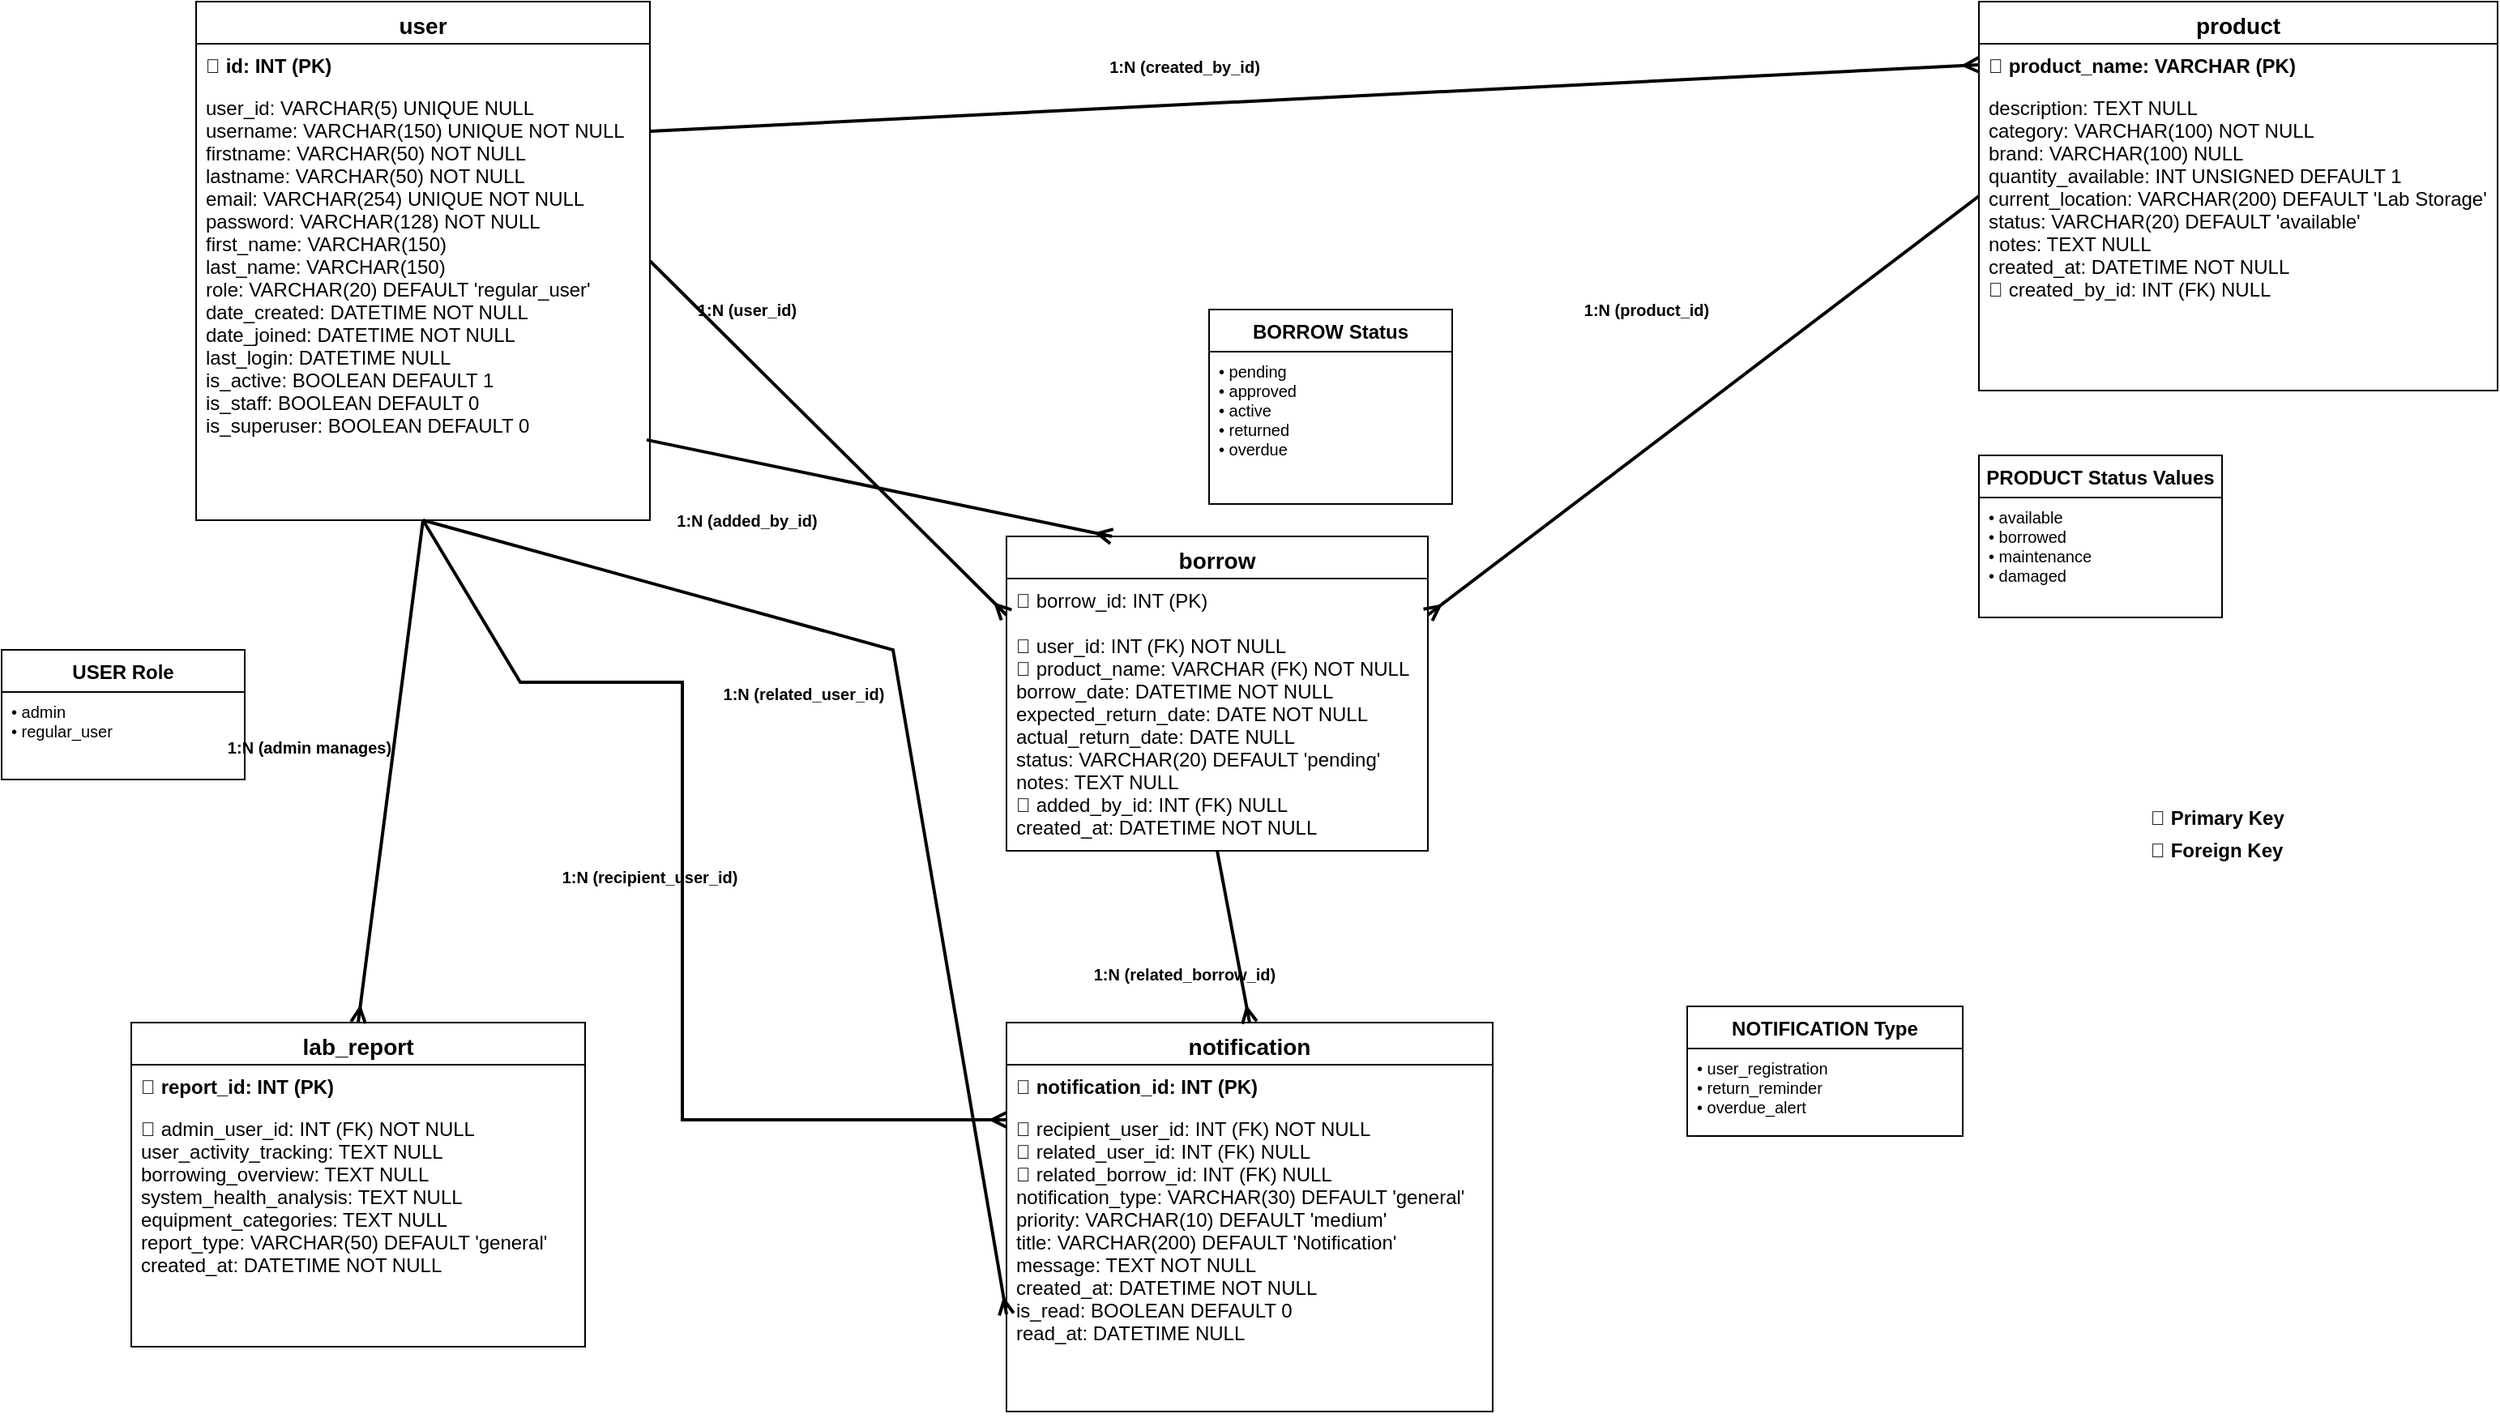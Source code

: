 <mxfile version="28.2.0">
  <diagram name="Lab Inventory Schema" id="lab-inventory-schema">
    <mxGraphModel dx="3560" dy="992" grid="1" gridSize="10" guides="1" tooltips="1" connect="1" arrows="1" fold="1" page="1" pageScale="1" pageWidth="1600" pageHeight="1200" math="0" shadow="0">
      <root>
        <mxCell id="0" />
        <mxCell id="1" parent="0" />
        <mxCell id="user-table" value="user" style="swimlane;fontStyle=1;align=center;verticalAlign=top;childLayout=stackLayout;horizontal=1;startSize=26;horizontalStack=0;resizeParent=1;resizeParentMax=0;resizeLast=0;collapsible=1;marginBottom=0;fontSize=14;labelBackgroundColor=none;" parent="1" vertex="1">
          <mxGeometry x="100" y="120" width="280" height="320" as="geometry" />
        </mxCell>
        <mxCell id="user-pk" value="🔑 id: INT (PK)" style="text;strokeColor=none;fillColor=none;align=left;verticalAlign=top;spacingLeft=4;spacingRight=4;overflow=hidden;rotatable=0;points=[[0,0.5],[1,0.5]];portConstraint=eastwest;fontStyle=1;labelBackgroundColor=none;" parent="user-table" vertex="1">
          <mxGeometry y="26" width="280" height="26" as="geometry" />
        </mxCell>
        <mxCell id="user-fields" value="user_id: VARCHAR(5) UNIQUE NULL&#xa;username: VARCHAR(150) UNIQUE NOT NULL&#xa;firstname: VARCHAR(50) NOT NULL&#xa;lastname: VARCHAR(50) NOT NULL&#xa;email: VARCHAR(254) UNIQUE NOT NULL&#xa;password: VARCHAR(128) NOT NULL&#xa;first_name: VARCHAR(150)&#xa;last_name: VARCHAR(150)&#xa;role: VARCHAR(20) DEFAULT &#39;regular_user&#39;&#xa;date_created: DATETIME NOT NULL&#xa;date_joined: DATETIME NOT NULL&#xa;last_login: DATETIME NULL&#xa;is_active: BOOLEAN DEFAULT 1&#xa;is_staff: BOOLEAN DEFAULT 0&#xa;is_superuser: BOOLEAN DEFAULT 0" style="text;strokeColor=none;fillColor=none;align=left;verticalAlign=top;spacingLeft=4;spacingRight=4;overflow=hidden;rotatable=0;points=[[0,0.5],[1,0.5]];portConstraint=eastwest;labelBackgroundColor=none;" parent="user-table" vertex="1">
          <mxGeometry y="52" width="280" height="268" as="geometry" />
        </mxCell>
        <mxCell id="product-table" value="product" style="swimlane;fontStyle=1;align=center;verticalAlign=top;childLayout=stackLayout;horizontal=1;startSize=26;horizontalStack=0;resizeParent=1;resizeParentMax=0;resizeLast=0;collapsible=1;marginBottom=0;fontSize=14;labelBackgroundColor=none;" parent="1" vertex="1">
          <mxGeometry x="1200" y="120" width="320" height="240" as="geometry" />
        </mxCell>
        <mxCell id="product-pk" value="🔑 product_name: VARCHAR (PK)" style="text;strokeColor=none;fillColor=none;align=left;verticalAlign=top;spacingLeft=4;spacingRight=4;overflow=hidden;rotatable=0;points=[[0,0.5],[1,0.5]];portConstraint=eastwest;fontStyle=1;labelBackgroundColor=none;" parent="product-table" vertex="1">
          <mxGeometry y="26" width="320" height="26" as="geometry" />
        </mxCell>
        <mxCell id="product-fields" value="description: TEXT NULL&#xa;category: VARCHAR(100) NOT NULL&#xa;brand: VARCHAR(100) NULL&#xa;quantity_available: INT UNSIGNED DEFAULT 1&#xa;current_location: VARCHAR(200) DEFAULT &#39;Lab Storage&#39;&#xa;status: VARCHAR(20) DEFAULT &#39;available&#39;&#xa;notes: TEXT NULL&#xa;created_at: DATETIME NOT NULL&#xa;🔗 created_by_id: INT (FK) NULL" style="text;strokeColor=none;fillColor=none;align=left;verticalAlign=top;spacingLeft=4;spacingRight=4;overflow=hidden;rotatable=0;points=[[0,0.5],[1,0.5]];portConstraint=eastwest;labelBackgroundColor=none;" parent="product-table" vertex="1">
          <mxGeometry y="52" width="320" height="188" as="geometry" />
        </mxCell>
        <mxCell id="borrow-table" value="borrow" style="swimlane;fontStyle=1;align=center;verticalAlign=top;childLayout=stackLayout;horizontal=1;startSize=26;horizontalStack=0;resizeParent=1;resizeParentMax=0;resizeLast=0;collapsible=1;marginBottom=0;fontSize=14;labelBackgroundColor=none;" parent="1" vertex="1">
          <mxGeometry x="600" y="450" width="260" height="194" as="geometry" />
        </mxCell>
        <mxCell id="borrow-fields" value="🔑 borrow_id: INT (PK)&#xa;&#xa;🔗 user_id: INT (FK) NOT NULL&#xa;🔗 product_name: VARCHAR (FK) NOT NULL&#xa;borrow_date: DATETIME NOT NULL&#xa;expected_return_date: DATE NOT NULL&#xa;actual_return_date: DATE NULL&#xa;status: VARCHAR(20) DEFAULT &#39;pending&#39;&#xa;notes: TEXT NULL&#xa;🔗 added_by_id: INT (FK) NULL&#xa;created_at: DATETIME NOT NULL" style="text;strokeColor=none;fillColor=none;align=left;verticalAlign=top;spacingLeft=4;spacingRight=4;overflow=hidden;rotatable=0;points=[[0,0.5],[1,0.5]];portConstraint=eastwest;labelBackgroundColor=none;" parent="borrow-table" vertex="1">
          <mxGeometry y="26" width="260" height="168" as="geometry" />
        </mxCell>
        <mxCell id="notification-table" value="notification" style="swimlane;fontStyle=1;align=center;verticalAlign=top;childLayout=stackLayout;horizontal=1;startSize=26;horizontalStack=0;resizeParent=1;resizeParentMax=0;resizeLast=0;collapsible=1;marginBottom=0;fontSize=14;labelBackgroundColor=none;" parent="1" vertex="1">
          <mxGeometry x="600" y="750" width="300" height="240" as="geometry" />
        </mxCell>
        <mxCell id="notification-pk" value="🔑 notification_id: INT (PK)" style="text;strokeColor=none;fillColor=none;align=left;verticalAlign=top;spacingLeft=4;spacingRight=4;overflow=hidden;rotatable=0;points=[[0,0.5],[1,0.5]];portConstraint=eastwest;fontStyle=1;labelBackgroundColor=none;" parent="notification-table" vertex="1">
          <mxGeometry y="26" width="300" height="26" as="geometry" />
        </mxCell>
        <mxCell id="notification-fields" value="🔗 recipient_user_id: INT (FK) NOT NULL&#xa;🔗 related_user_id: INT (FK) NULL&#xa;🔗 related_borrow_id: INT (FK) NULL&#xa;notification_type: VARCHAR(30) DEFAULT &#39;general&#39;&#xa;priority: VARCHAR(10) DEFAULT &#39;medium&#39;&#xa;title: VARCHAR(200) DEFAULT &#39;Notification&#39;&#xa;message: TEXT NOT NULL&#xa;created_at: DATETIME NOT NULL&#xa;is_read: BOOLEAN DEFAULT 0&#xa;read_at: DATETIME NULL" style="text;strokeColor=none;fillColor=none;align=left;verticalAlign=top;spacingLeft=4;spacingRight=4;overflow=hidden;rotatable=0;points=[[0,0.5],[1,0.5]];portConstraint=eastwest;labelBackgroundColor=none;" parent="notification-table" vertex="1">
          <mxGeometry y="52" width="300" height="188" as="geometry" />
        </mxCell>
        <mxCell id="labreport-table" value="lab_report" style="swimlane;fontStyle=1;align=center;verticalAlign=top;childLayout=stackLayout;horizontal=1;startSize=26;horizontalStack=0;resizeParent=1;resizeParentMax=0;resizeLast=0;collapsible=1;marginBottom=0;fontSize=14;labelBackgroundColor=none;" parent="1" vertex="1">
          <mxGeometry x="60" y="750" width="280" height="200" as="geometry" />
        </mxCell>
        <mxCell id="labreport-pk" value="🔑 report_id: INT (PK)" style="text;strokeColor=none;fillColor=none;align=left;verticalAlign=top;spacingLeft=4;spacingRight=4;overflow=hidden;rotatable=0;points=[[0,0.5],[1,0.5]];portConstraint=eastwest;fontStyle=1;labelBackgroundColor=none;" parent="labreport-table" vertex="1">
          <mxGeometry y="26" width="280" height="26" as="geometry" />
        </mxCell>
        <mxCell id="labreport-fields" value="🔗 admin_user_id: INT (FK) NOT NULL&#xa;user_activity_tracking: TEXT NULL&#xa;borrowing_overview: TEXT NULL&#xa;system_health_analysis: TEXT NULL&#xa;equipment_categories: TEXT NULL&#xa;report_type: VARCHAR(50) DEFAULT &#39;general&#39;&#xa;created_at: DATETIME NOT NULL" style="text;strokeColor=none;fillColor=none;align=left;verticalAlign=top;spacingLeft=4;spacingRight=4;overflow=hidden;rotatable=0;points=[[0,0.5],[1,0.5]];portConstraint=eastwest;labelBackgroundColor=none;" parent="labreport-table" vertex="1">
          <mxGeometry y="52" width="280" height="148" as="geometry" />
        </mxCell>
        <mxCell id="rel1" value="" style="endArrow=ERmany;html=1;rounded=0;exitX=1;exitY=0.5;exitDx=0;exitDy=0;entryX=0;entryY=0.25;entryDx=0;entryDy=0;strokeWidth=2;labelBackgroundColor=none;fontColor=default;" parent="1" source="user-table" target="borrow-table" edge="1">
          <mxGeometry relative="1" as="geometry" />
        </mxCell>
        <mxCell id="rel1-label" value="1:N (user_id)" style="text;strokeColor=none;fillColor=none;align=center;verticalAlign=middle;fontStyle=1;fontSize=10;labelBackgroundColor=none;" parent="1" vertex="1">
          <mxGeometry x="400" y="300" width="80" height="20" as="geometry" />
        </mxCell>
        <mxCell id="rel2" value="" style="endArrow=ERmany;html=1;rounded=0;exitX=0;exitY=0.5;exitDx=0;exitDy=0;entryX=1;entryY=0.25;entryDx=0;entryDy=0;strokeWidth=2;labelBackgroundColor=none;fontColor=default;" parent="1" source="product-table" target="borrow-table" edge="1">
          <mxGeometry relative="1" as="geometry" />
        </mxCell>
        <mxCell id="rel2-label" value="1:N (product_id)" style="text;strokeColor=none;fillColor=none;align=center;verticalAlign=middle;fontStyle=1;fontSize=10;labelBackgroundColor=none;" parent="1" vertex="1">
          <mxGeometry x="950" y="300" width="90" height="20" as="geometry" />
        </mxCell>
        <mxCell id="rel3" value="" style="endArrow=ERmany;html=1;rounded=0;exitX=0.5;exitY=1;exitDx=0;exitDy=0;entryX=0;entryY=0.25;entryDx=0;entryDy=0;strokeWidth=2;labelBackgroundColor=none;fontColor=default;" parent="1" source="user-table" target="notification-table" edge="1">
          <mxGeometry relative="1" as="geometry">
            <Array as="points">
              <mxPoint x="300" y="540" />
              <mxPoint x="400" y="540" />
              <mxPoint x="400" y="810" />
            </Array>
          </mxGeometry>
        </mxCell>
        <mxCell id="rel3-label" value="1:N (recipient_user_id)" style="text;strokeColor=none;fillColor=none;align=center;verticalAlign=middle;fontStyle=1;fontSize=10;labelBackgroundColor=none;" parent="1" vertex="1">
          <mxGeometry x="320" y="650" width="120" height="20" as="geometry" />
        </mxCell>
        <mxCell id="rel4" value="" style="endArrow=ERmany;html=1;rounded=0;exitX=0.5;exitY=1;exitDx=0;exitDy=0;entryX=0;entryY=0.75;entryDx=0;entryDy=0;strokeWidth=2;labelBackgroundColor=none;fontColor=default;" parent="1" source="user-table" target="notification-table" edge="1">
          <mxGeometry relative="1" as="geometry">
            <Array as="points">
              <mxPoint x="530" y="520" />
            </Array>
          </mxGeometry>
        </mxCell>
        <mxCell id="rel4-label" value="1:N (related_user_id)" style="text;strokeColor=none;fillColor=none;align=center;verticalAlign=middle;fontStyle=1;fontSize=10;labelBackgroundColor=none;" parent="1" vertex="1">
          <mxGeometry x="420" y="537" width="110" height="20" as="geometry" />
        </mxCell>
        <mxCell id="rel5" value="" style="endArrow=ERmany;html=1;rounded=0;exitX=0.5;exitY=1;exitDx=0;exitDy=0;entryX=0.5;entryY=0;entryDx=0;entryDy=0;strokeWidth=2;labelBackgroundColor=none;fontColor=default;" parent="1" source="borrow-table" target="notification-table" edge="1">
          <mxGeometry relative="1" as="geometry" />
        </mxCell>
        <mxCell id="rel5-label" value="1:N (related_borrow_id)" style="text;strokeColor=none;fillColor=none;align=center;verticalAlign=middle;fontStyle=1;fontSize=10;labelBackgroundColor=none;" parent="1" vertex="1">
          <mxGeometry x="650" y="710" width="120" height="20" as="geometry" />
        </mxCell>
        <mxCell id="rel6" value="" style="endArrow=ERmany;html=1;rounded=0;exitX=1;exitY=0.25;exitDx=0;exitDy=0;entryX=0;entryY=0.5;entryDx=0;entryDy=0;strokeWidth=2;labelBackgroundColor=none;fontColor=default;" parent="1" source="user-table" target="product-pk" edge="1">
          <mxGeometry relative="1" as="geometry" />
        </mxCell>
        <mxCell id="rel6-label" value="1:N (created_by_id)" style="text;strokeColor=none;fillColor=none;align=center;verticalAlign=middle;fontStyle=1;fontSize=10;labelBackgroundColor=none;" parent="1" vertex="1">
          <mxGeometry x="660" y="150" width="100" height="20" as="geometry" />
        </mxCell>
        <mxCell id="rel7" value="" style="endArrow=ERmany;html=1;rounded=0;exitX=0.993;exitY=0.815;exitDx=0;exitDy=0;entryX=0.25;entryY=0;entryDx=0;entryDy=0;strokeWidth=2;labelBackgroundColor=none;fontColor=default;exitPerimeter=0;" parent="1" source="user-fields" target="borrow-table" edge="1">
          <mxGeometry relative="1" as="geometry" />
        </mxCell>
        <mxCell id="rel7-label" value="1:N (added_by_id)" style="text;strokeColor=none;fillColor=none;align=center;verticalAlign=middle;fontStyle=1;fontSize=10;labelBackgroundColor=none;" parent="1" vertex="1">
          <mxGeometry x="390" y="430" width="100" height="20" as="geometry" />
        </mxCell>
        <mxCell id="rel8" value="" style="endArrow=ERmany;html=1;rounded=0;exitX=0.5;exitY=1;exitDx=0;exitDy=0;entryX=0.5;entryY=0;entryDx=0;entryDy=0;strokeWidth=2;labelBackgroundColor=none;fontColor=default;" parent="1" source="user-table" target="labreport-table" edge="1">
          <mxGeometry relative="1" as="geometry" />
        </mxCell>
        <mxCell id="rel8-label" value="1:N (admin manages)" style="text;strokeColor=none;fillColor=none;align=center;verticalAlign=middle;fontStyle=1;fontSize=10;labelBackgroundColor=none;" parent="1" vertex="1">
          <mxGeometry x="110" y="570" width="120" height="20" as="geometry" />
        </mxCell>
        <mxCell id="status-table1" value="USER Role " style="swimlane;fontStyle=1;align=center;verticalAlign=top;childLayout=stackLayout;horizontal=1;startSize=26;horizontalStack=0;resizeParent=1;resizeParentMax=0;resizeLast=0;collapsible=1;marginBottom=0;fontSize=12;labelBackgroundColor=none;" parent="1" vertex="1">
          <mxGeometry x="-20" y="520" width="150" height="80" as="geometry" />
        </mxCell>
        <mxCell id="status-fields1" value="• admin&#xa;• regular_user" style="text;strokeColor=none;fillColor=none;align=left;verticalAlign=top;spacingLeft=4;spacingRight=4;overflow=hidden;rotatable=0;points=[[0,0.5],[1,0.5]];portConstraint=eastwest;fontSize=10;labelBackgroundColor=none;" parent="status-table1" vertex="1">
          <mxGeometry y="26" width="150" height="54" as="geometry" />
        </mxCell>
        <mxCell id="status-table2" value="PRODUCT Status Values" style="swimlane;fontStyle=1;align=center;verticalAlign=top;childLayout=stackLayout;horizontal=1;startSize=26;horizontalStack=0;resizeParent=1;resizeParentMax=0;resizeLast=0;collapsible=1;marginBottom=0;fontSize=12;labelBackgroundColor=none;" parent="1" vertex="1">
          <mxGeometry x="1200" y="400" width="150" height="100" as="geometry" />
        </mxCell>
        <mxCell id="status-fields2" value="• available&#xa;• borrowed&#xa;• maintenance&#xa;• damaged" style="text;strokeColor=none;fillColor=none;align=left;verticalAlign=top;spacingLeft=4;spacingRight=4;overflow=hidden;rotatable=0;points=[[0,0.5],[1,0.5]];portConstraint=eastwest;fontSize=10;labelBackgroundColor=none;" parent="status-table2" vertex="1">
          <mxGeometry y="26" width="150" height="74" as="geometry" />
        </mxCell>
        <mxCell id="status-table3" value="BORROW Status" style="swimlane;fontStyle=1;align=center;verticalAlign=top;childLayout=stackLayout;horizontal=1;startSize=26;horizontalStack=0;resizeParent=1;resizeParentMax=0;resizeLast=0;collapsible=1;marginBottom=0;fontSize=12;labelBackgroundColor=none;" parent="1" vertex="1">
          <mxGeometry x="725" y="310" width="150" height="120" as="geometry" />
        </mxCell>
        <mxCell id="status-fields3" value="• pending&#xa;• approved&#xa;• active&#xa;• returned&#xa;• overdue" style="text;strokeColor=none;fillColor=none;align=left;verticalAlign=top;spacingLeft=4;spacingRight=4;overflow=hidden;rotatable=0;points=[[0,0.5],[1,0.5]];portConstraint=eastwest;fontSize=10;labelBackgroundColor=none;" parent="status-table3" vertex="1">
          <mxGeometry y="26" width="150" height="94" as="geometry" />
        </mxCell>
        <mxCell id="status-table4" value="NOTIFICATION Type" style="swimlane;fontStyle=1;align=center;verticalAlign=top;childLayout=stackLayout;horizontal=1;startSize=26;horizontalStack=0;resizeParent=1;resizeParentMax=0;resizeLast=0;collapsible=1;marginBottom=0;fontSize=12;labelBackgroundColor=none;" parent="1" vertex="1">
          <mxGeometry x="1020" y="740" width="170" height="80" as="geometry" />
        </mxCell>
        <mxCell id="status-fields4" value="• user_registration&#xa;• return_reminder&#xa;• overdue_alert&#xa;" style="text;strokeColor=none;fillColor=none;align=left;verticalAlign=top;spacingLeft=4;spacingRight=4;overflow=hidden;rotatable=0;points=[[0,0.5],[1,0.5]];portConstraint=eastwest;fontSize=10;labelBackgroundColor=none;" parent="status-table4" vertex="1">
          <mxGeometry y="26" width="170" height="54" as="geometry" />
        </mxCell>
        <mxCell id="legend1" value="🔑 Primary Key" style="text;strokeColor=none;fillColor=none;align=left;verticalAlign=top;spacingLeft=4;spacingRight=4;overflow=hidden;rotatable=0;points=[[0,0.5],[1,0.5]];portConstraint=eastwest;fontStyle=1;fontSize=12;labelBackgroundColor=none;" parent="1" vertex="1">
          <mxGeometry x="1300" y="610" width="100" height="20" as="geometry" />
        </mxCell>
        <mxCell id="legend2" value="🔗 Foreign Key" style="text;strokeColor=none;fillColor=none;align=left;verticalAlign=top;spacingLeft=4;spacingRight=4;overflow=hidden;rotatable=0;points=[[0,0.5],[1,0.5]];portConstraint=eastwest;fontStyle=1;fontSize=12;labelBackgroundColor=none;" parent="1" vertex="1">
          <mxGeometry x="1300" y="630" width="100" height="20" as="geometry" />
        </mxCell>
      </root>
    </mxGraphModel>
  </diagram>
</mxfile>
